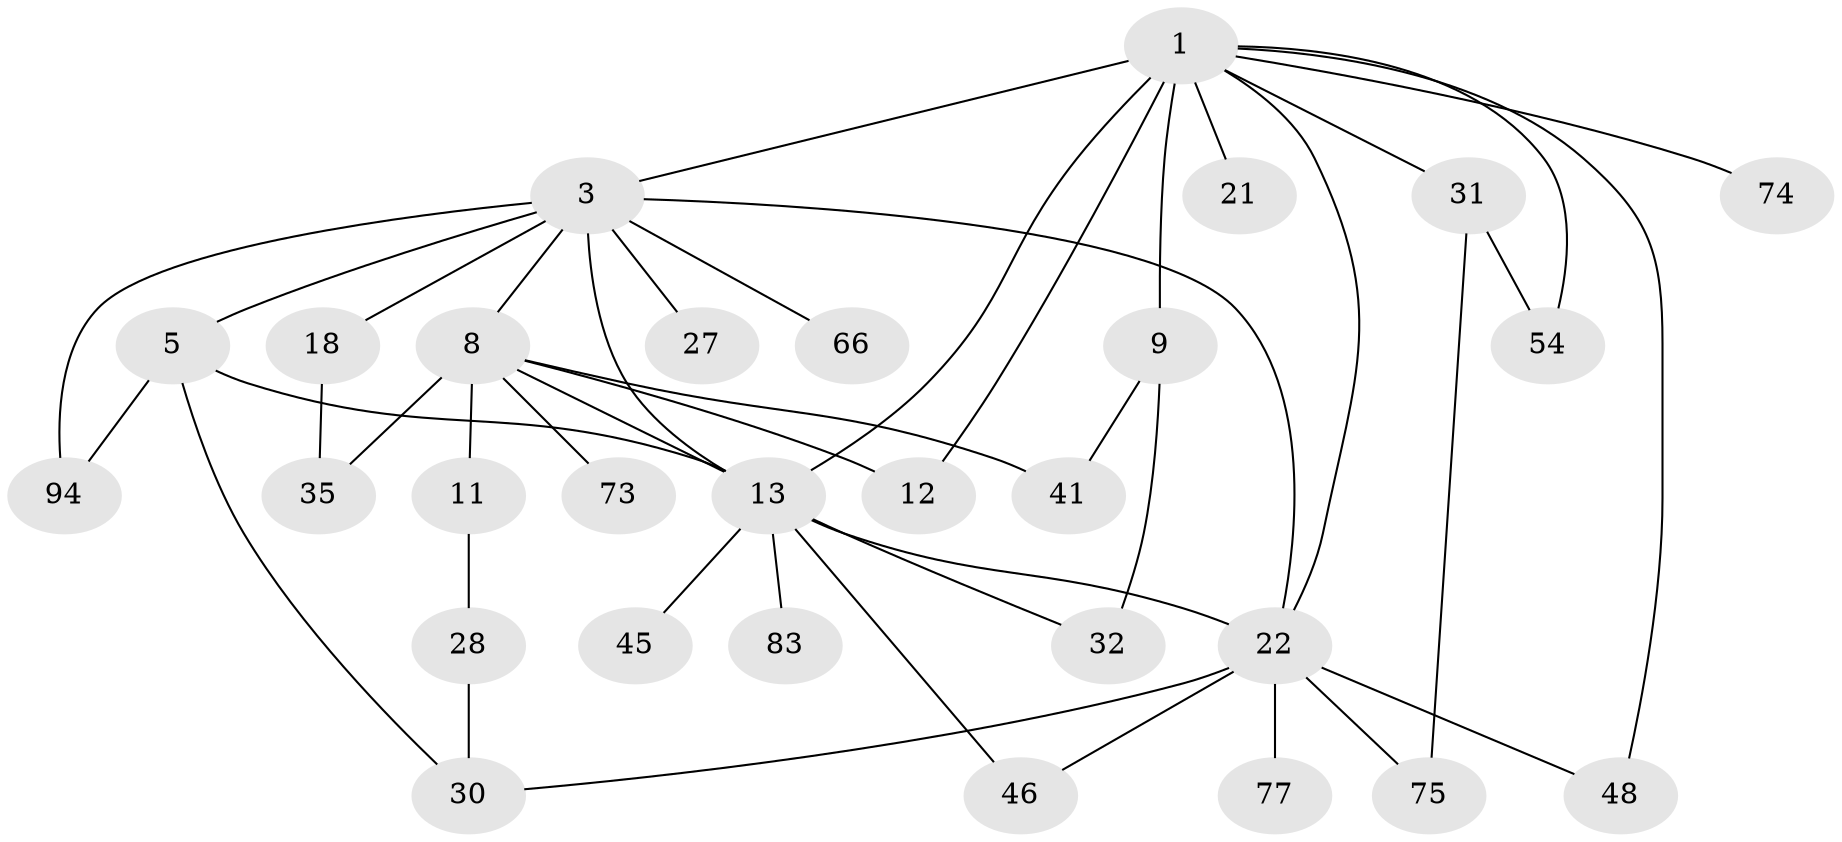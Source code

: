 // original degree distribution, {7: 0.020618556701030927, 4: 0.14432989690721648, 6: 0.020618556701030927, 10: 0.010309278350515464, 2: 0.30927835051546393, 3: 0.13402061855670103, 5: 0.05154639175257732, 1: 0.30927835051546393}
// Generated by graph-tools (version 1.1) at 2025/16/03/04/25 18:16:53]
// undirected, 29 vertices, 44 edges
graph export_dot {
graph [start="1"]
  node [color=gray90,style=filled];
  1 [super="+2+7+37+92"];
  3 [super="+24+14+4"];
  5 [super="+64+20"];
  8 [super="+10+16"];
  9 [super="+91"];
  11 [super="+72+26"];
  12 [super="+85"];
  13 [super="+42+15"];
  18;
  21 [super="+68"];
  22 [super="+56+39+44"];
  27;
  28 [super="+69"];
  30 [super="+53+49+89+78"];
  31 [super="+55"];
  32 [super="+59+82"];
  35 [super="+47"];
  41 [super="+65"];
  45;
  46;
  48 [super="+87"];
  54;
  66;
  73;
  74;
  75;
  77;
  83;
  94;
  1 -- 3 [weight=3];
  1 -- 12;
  1 -- 21;
  1 -- 22;
  1 -- 31 [weight=2];
  1 -- 48;
  1 -- 9;
  1 -- 54;
  1 -- 74;
  1 -- 13 [weight=2];
  3 -- 27;
  3 -- 66;
  3 -- 5;
  3 -- 8;
  3 -- 13 [weight=3];
  3 -- 18;
  3 -- 22;
  3 -- 94;
  5 -- 30;
  5 -- 94;
  5 -- 13;
  8 -- 41 [weight=2];
  8 -- 73;
  8 -- 11 [weight=2];
  8 -- 35;
  8 -- 12;
  8 -- 13;
  9 -- 41;
  9 -- 32;
  11 -- 28;
  13 -- 32;
  13 -- 45;
  13 -- 46;
  13 -- 83;
  13 -- 22;
  18 -- 35;
  22 -- 48;
  22 -- 46;
  22 -- 77;
  22 -- 30;
  22 -- 75;
  28 -- 30;
  31 -- 75;
  31 -- 54;
}
